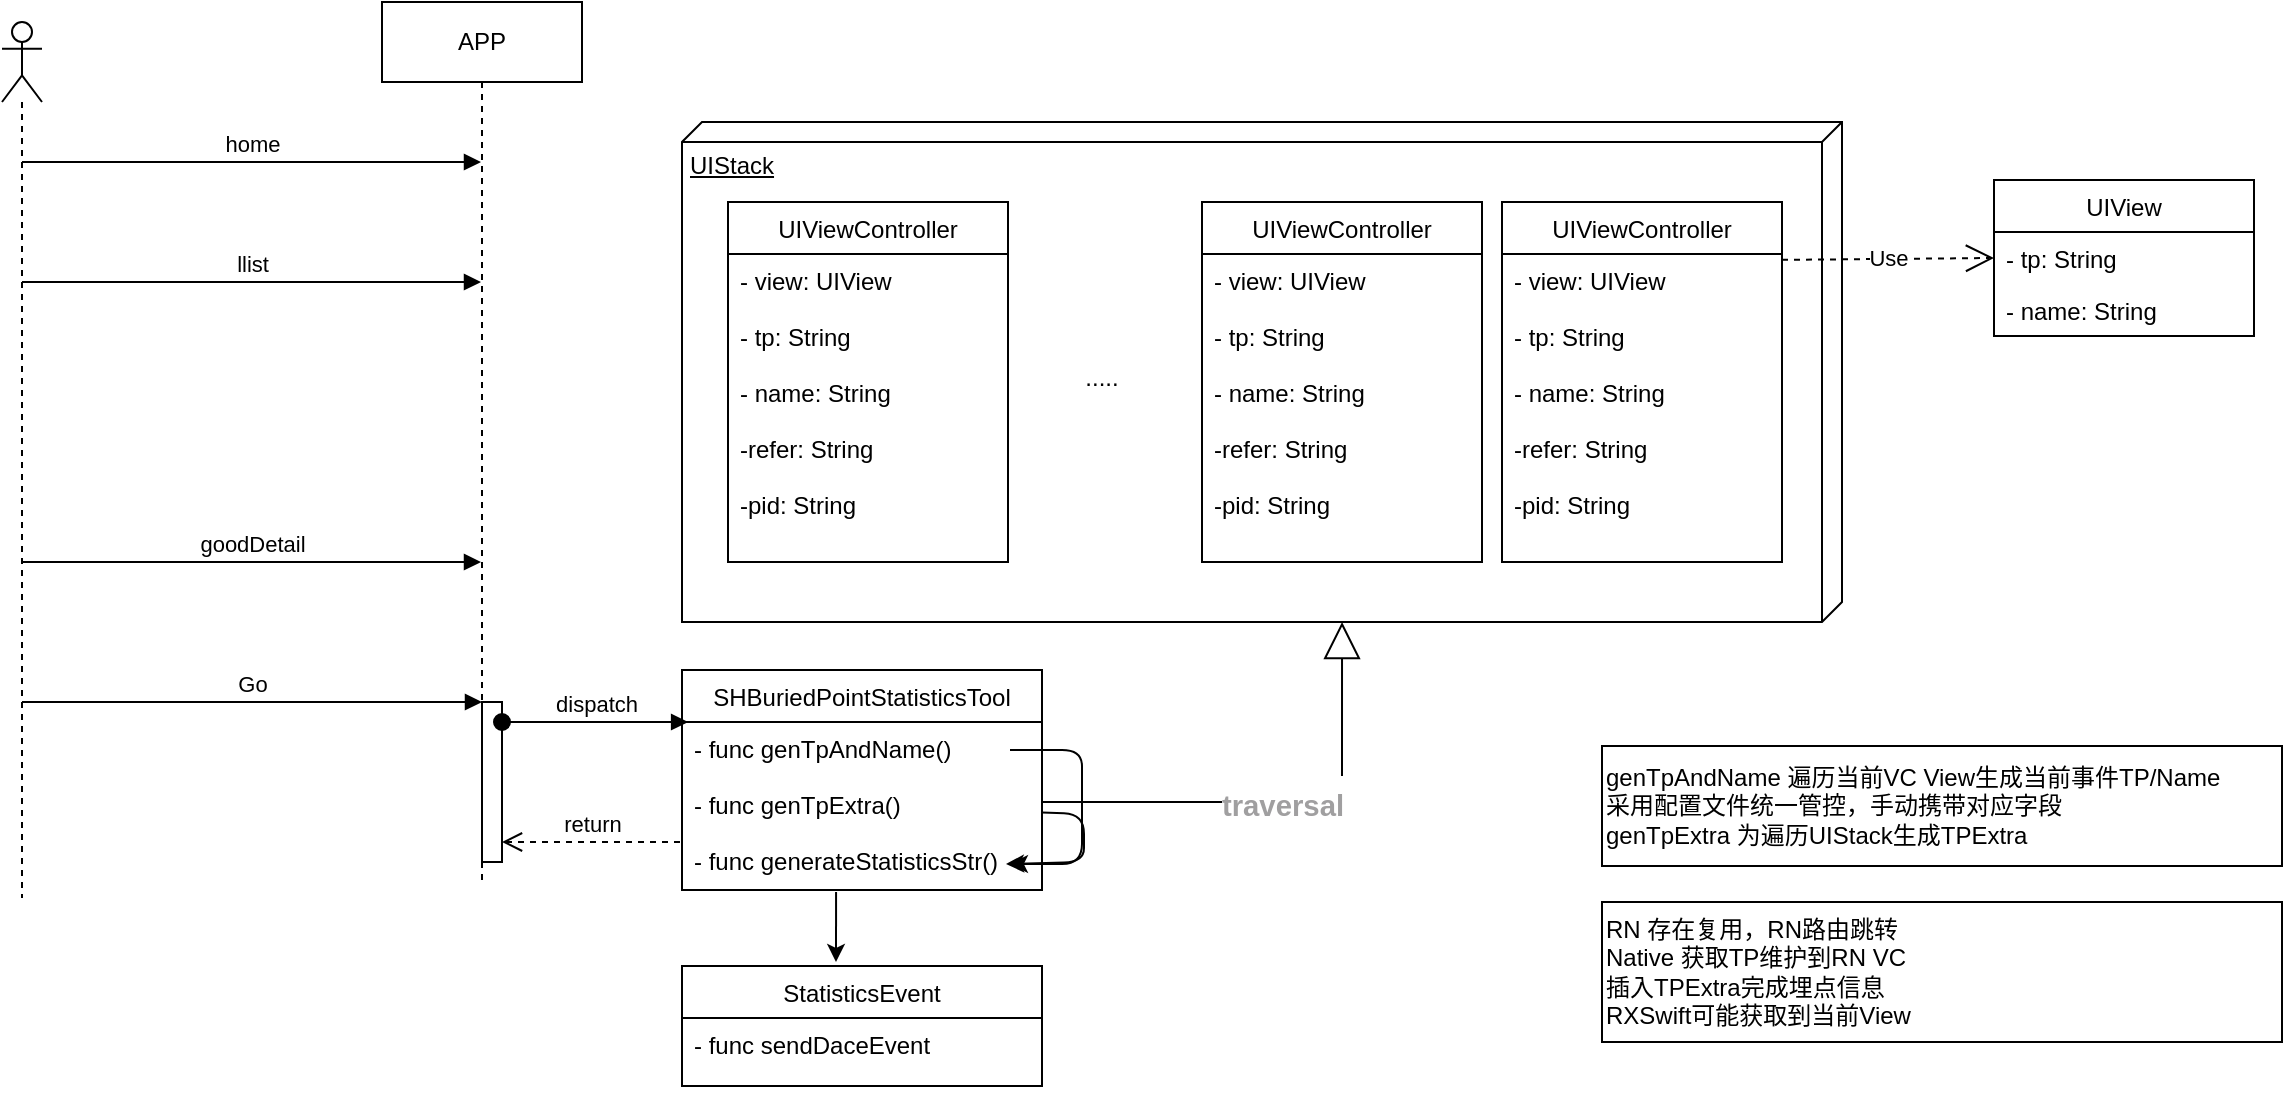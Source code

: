 <mxfile version="13.9.9" type="github">
  <diagram id="Gv3IoVOVaqEcXU43pG7Q" name="Page-1">
    <mxGraphModel dx="1287" dy="844" grid="1" gridSize="10" guides="1" tooltips="1" connect="1" arrows="1" fold="1" page="1" pageScale="1" pageWidth="827" pageHeight="1169" math="0" shadow="0">
      <root>
        <mxCell id="0" />
        <mxCell id="1" parent="0" />
        <mxCell id="ts1Hukwt0rimH9VaoT8l-34" value="UIStack" style="verticalAlign=top;align=left;spacingTop=8;spacingLeft=2;spacingRight=12;shape=cube;size=10;direction=south;fontStyle=4;html=1;" parent="1" vertex="1">
          <mxGeometry x="450" y="100" width="580" height="250" as="geometry" />
        </mxCell>
        <mxCell id="ts1Hukwt0rimH9VaoT8l-4" value="UIView" style="swimlane;fontStyle=0;childLayout=stackLayout;horizontal=1;startSize=26;fillColor=none;horizontalStack=0;resizeParent=1;resizeParentMax=0;resizeLast=0;collapsible=1;marginBottom=0;" parent="1" vertex="1">
          <mxGeometry x="1106" y="129" width="130" height="78" as="geometry" />
        </mxCell>
        <mxCell id="ts1Hukwt0rimH9VaoT8l-5" value="- tp: String" style="text;strokeColor=none;fillColor=none;align=left;verticalAlign=top;spacingLeft=4;spacingRight=4;overflow=hidden;rotatable=0;points=[[0,0.5],[1,0.5]];portConstraint=eastwest;" parent="ts1Hukwt0rimH9VaoT8l-4" vertex="1">
          <mxGeometry y="26" width="130" height="26" as="geometry" />
        </mxCell>
        <mxCell id="ts1Hukwt0rimH9VaoT8l-6" value="- name: String" style="text;strokeColor=none;fillColor=none;align=left;verticalAlign=top;spacingLeft=4;spacingRight=4;overflow=hidden;rotatable=0;points=[[0,0.5],[1,0.5]];portConstraint=eastwest;" parent="ts1Hukwt0rimH9VaoT8l-4" vertex="1">
          <mxGeometry y="52" width="130" height="26" as="geometry" />
        </mxCell>
        <mxCell id="ts1Hukwt0rimH9VaoT8l-12" value="UIViewController" style="swimlane;fontStyle=0;childLayout=stackLayout;horizontal=1;startSize=26;fillColor=none;horizontalStack=0;resizeParent=1;resizeParentMax=0;resizeLast=0;collapsible=1;marginBottom=0;" parent="1" vertex="1">
          <mxGeometry x="473" y="140" width="140" height="180" as="geometry" />
        </mxCell>
        <mxCell id="ts1Hukwt0rimH9VaoT8l-15" value="- view: UIView&#xa;&#xa;- tp: String&#xa;&#xa;- name: String&#xa;&#xa;-refer: String&#xa;&#xa;-pid: String" style="text;strokeColor=none;fillColor=none;align=left;verticalAlign=top;spacingLeft=4;spacingRight=4;overflow=hidden;rotatable=0;points=[[0,0.5],[1,0.5]];portConstraint=eastwest;" parent="ts1Hukwt0rimH9VaoT8l-12" vertex="1">
          <mxGeometry y="26" width="140" height="154" as="geometry" />
        </mxCell>
        <mxCell id="ts1Hukwt0rimH9VaoT8l-22" value="SHBuriedPointStatisticsTool" style="swimlane;fontStyle=0;childLayout=stackLayout;horizontal=1;startSize=26;fillColor=none;horizontalStack=0;resizeParent=1;resizeParentMax=0;resizeLast=0;collapsible=1;marginBottom=0;" parent="1" vertex="1">
          <mxGeometry x="450" y="374" width="180" height="110" as="geometry" />
        </mxCell>
        <mxCell id="ts1Hukwt0rimH9VaoT8l-23" value="- func genTpAndName()&#xa;&#xa;- func genTpExtra()&#xa;&#xa;- func generateStatisticsStr()" style="text;strokeColor=none;fillColor=none;align=left;verticalAlign=top;spacingLeft=4;spacingRight=4;overflow=hidden;rotatable=0;points=[[0,0.5],[1,0.5]];portConstraint=eastwest;" parent="ts1Hukwt0rimH9VaoT8l-22" vertex="1">
          <mxGeometry y="26" width="180" height="84" as="geometry" />
        </mxCell>
        <mxCell id="ts1Hukwt0rimH9VaoT8l-61" value="" style="endArrow=classic;html=1;entryX=1.022;entryY=0.845;entryDx=0;entryDy=0;entryPerimeter=0;" parent="ts1Hukwt0rimH9VaoT8l-22" edge="1">
          <mxGeometry width="50" height="50" relative="1" as="geometry">
            <mxPoint x="164" y="40" as="sourcePoint" />
            <mxPoint x="163.96" y="96.98" as="targetPoint" />
            <Array as="points">
              <mxPoint x="200" y="40" />
              <mxPoint x="200" y="56" />
              <mxPoint x="200" y="97" />
            </Array>
          </mxGeometry>
        </mxCell>
        <mxCell id="ts1Hukwt0rimH9VaoT8l-31" value="UIViewController" style="swimlane;fontStyle=0;childLayout=stackLayout;horizontal=1;startSize=26;fillColor=none;horizontalStack=0;resizeParent=1;resizeParentMax=0;resizeLast=0;collapsible=1;marginBottom=0;" parent="1" vertex="1">
          <mxGeometry x="710" y="140" width="140" height="180" as="geometry" />
        </mxCell>
        <mxCell id="ts1Hukwt0rimH9VaoT8l-32" value="- view: UIView&#xa;&#xa;- tp: String&#xa;&#xa;- name: String&#xa;&#xa;-refer: String&#xa;&#xa;-pid: String" style="text;strokeColor=none;fillColor=none;align=left;verticalAlign=top;spacingLeft=4;spacingRight=4;overflow=hidden;rotatable=0;points=[[0,0.5],[1,0.5]];portConstraint=eastwest;" parent="ts1Hukwt0rimH9VaoT8l-31" vertex="1">
          <mxGeometry y="26" width="140" height="154" as="geometry" />
        </mxCell>
        <mxCell id="ts1Hukwt0rimH9VaoT8l-29" value="UIViewController" style="swimlane;fontStyle=0;childLayout=stackLayout;horizontal=1;startSize=26;fillColor=none;horizontalStack=0;resizeParent=1;resizeParentMax=0;resizeLast=0;collapsible=1;marginBottom=0;" parent="1" vertex="1">
          <mxGeometry x="860" y="140" width="140" height="180" as="geometry" />
        </mxCell>
        <mxCell id="ts1Hukwt0rimH9VaoT8l-30" value="- view: UIView&#xa;&#xa;- tp: String&#xa;&#xa;- name: String&#xa;&#xa;-refer: String&#xa;&#xa;-pid: String" style="text;strokeColor=none;fillColor=none;align=left;verticalAlign=top;spacingLeft=4;spacingRight=4;overflow=hidden;rotatable=0;points=[[0,0.5],[1,0.5]];portConstraint=eastwest;" parent="ts1Hukwt0rimH9VaoT8l-29" vertex="1">
          <mxGeometry y="26" width="140" height="154" as="geometry" />
        </mxCell>
        <mxCell id="ts1Hukwt0rimH9VaoT8l-35" value="....." style="text;html=1;strokeColor=none;fillColor=none;align=center;verticalAlign=middle;whiteSpace=wrap;rounded=0;" parent="1" vertex="1">
          <mxGeometry x="630" y="218" width="60" height="20" as="geometry" />
        </mxCell>
        <mxCell id="ts1Hukwt0rimH9VaoT8l-36" value="" style="shape=umlLifeline;participant=umlActor;perimeter=lifelinePerimeter;whiteSpace=wrap;html=1;container=1;collapsible=0;recursiveResize=0;verticalAlign=top;spacingTop=36;outlineConnect=0;" parent="1" vertex="1">
          <mxGeometry x="110" y="50" width="20" height="438" as="geometry" />
        </mxCell>
        <mxCell id="ts1Hukwt0rimH9VaoT8l-43" value="home" style="html=1;verticalAlign=bottom;endArrow=block;" parent="ts1Hukwt0rimH9VaoT8l-36" target="ts1Hukwt0rimH9VaoT8l-39" edge="1">
          <mxGeometry width="80" relative="1" as="geometry">
            <mxPoint x="10" y="70" as="sourcePoint" />
            <mxPoint x="90" y="70" as="targetPoint" />
          </mxGeometry>
        </mxCell>
        <mxCell id="ts1Hukwt0rimH9VaoT8l-38" value="Use" style="endArrow=open;endSize=12;dashed=1;html=1;entryX=0;entryY=0.5;entryDx=0;entryDy=0;exitX=1;exitY=0.019;exitDx=0;exitDy=0;exitPerimeter=0;" parent="1" source="ts1Hukwt0rimH9VaoT8l-30" target="ts1Hukwt0rimH9VaoT8l-5" edge="1">
          <mxGeometry width="160" relative="1" as="geometry">
            <mxPoint x="980" y="170" as="sourcePoint" />
            <mxPoint x="1090" y="170" as="targetPoint" />
          </mxGeometry>
        </mxCell>
        <mxCell id="ts1Hukwt0rimH9VaoT8l-39" value="APP" style="shape=umlLifeline;perimeter=lifelinePerimeter;whiteSpace=wrap;html=1;container=1;collapsible=0;recursiveResize=0;outlineConnect=0;" parent="1" vertex="1">
          <mxGeometry x="300" y="40" width="100" height="440" as="geometry" />
        </mxCell>
        <mxCell id="ts1Hukwt0rimH9VaoT8l-54" value="" style="html=1;points=[];perimeter=orthogonalPerimeter;" parent="ts1Hukwt0rimH9VaoT8l-39" vertex="1">
          <mxGeometry x="50" y="350" width="10" height="80" as="geometry" />
        </mxCell>
        <mxCell id="ts1Hukwt0rimH9VaoT8l-57" value="dispatch" style="html=1;verticalAlign=bottom;startArrow=oval;startFill=1;endArrow=block;startSize=8;entryX=0.017;entryY=0;entryDx=0;entryDy=0;entryPerimeter=0;" parent="ts1Hukwt0rimH9VaoT8l-39" target="ts1Hukwt0rimH9VaoT8l-23" edge="1">
          <mxGeometry width="60" relative="1" as="geometry">
            <mxPoint x="60" y="360" as="sourcePoint" />
            <mxPoint x="120" y="360" as="targetPoint" />
          </mxGeometry>
        </mxCell>
        <mxCell id="ts1Hukwt0rimH9VaoT8l-58" value="return" style="html=1;verticalAlign=bottom;endArrow=open;dashed=1;endSize=8;" parent="ts1Hukwt0rimH9VaoT8l-39" edge="1">
          <mxGeometry relative="1" as="geometry">
            <mxPoint x="149" y="420" as="sourcePoint" />
            <mxPoint x="60" y="420" as="targetPoint" />
          </mxGeometry>
        </mxCell>
        <mxCell id="ts1Hukwt0rimH9VaoT8l-44" value="llist" style="html=1;verticalAlign=bottom;endArrow=block;" parent="1" edge="1">
          <mxGeometry width="80" relative="1" as="geometry">
            <mxPoint x="120" y="180" as="sourcePoint" />
            <mxPoint x="349.5" y="180" as="targetPoint" />
          </mxGeometry>
        </mxCell>
        <mxCell id="ts1Hukwt0rimH9VaoT8l-45" value="goodDetail" style="html=1;verticalAlign=bottom;endArrow=block;" parent="1" edge="1">
          <mxGeometry width="80" relative="1" as="geometry">
            <mxPoint x="120" y="320" as="sourcePoint" />
            <mxPoint x="349.5" y="320" as="targetPoint" />
          </mxGeometry>
        </mxCell>
        <mxCell id="ts1Hukwt0rimH9VaoT8l-46" value="Go" style="html=1;verticalAlign=bottom;endArrow=block;" parent="1" target="ts1Hukwt0rimH9VaoT8l-54" edge="1">
          <mxGeometry width="80" relative="1" as="geometry">
            <mxPoint x="120" y="390" as="sourcePoint" />
            <mxPoint x="349.5" y="390" as="targetPoint" />
          </mxGeometry>
        </mxCell>
        <mxCell id="ts1Hukwt0rimH9VaoT8l-62" value="" style="endArrow=classic;html=1;entryX=0.9;entryY=0.988;entryDx=0;entryDy=0;entryPerimeter=0;" parent="1" source="ts1Hukwt0rimH9VaoT8l-23" edge="1">
          <mxGeometry width="50" height="50" relative="1" as="geometry">
            <mxPoint x="612.98" y="430.028" as="sourcePoint" />
            <mxPoint x="612" y="470.992" as="targetPoint" />
            <Array as="points">
              <mxPoint x="651" y="446" />
              <mxPoint x="651" y="470" />
            </Array>
          </mxGeometry>
        </mxCell>
        <mxCell id="ts1Hukwt0rimH9VaoT8l-63" value="StatisticsEvent" style="swimlane;fontStyle=0;childLayout=stackLayout;horizontal=1;startSize=26;fillColor=none;horizontalStack=0;resizeParent=1;resizeParentMax=0;resizeLast=0;collapsible=1;marginBottom=0;" parent="1" vertex="1">
          <mxGeometry x="450" y="522" width="180" height="60" as="geometry" />
        </mxCell>
        <mxCell id="ts1Hukwt0rimH9VaoT8l-64" value="- func sendDaceEvent&#xa;" style="text;strokeColor=none;fillColor=none;align=left;verticalAlign=top;spacingLeft=4;spacingRight=4;overflow=hidden;rotatable=0;points=[[0,0.5],[1,0.5]];portConstraint=eastwest;" parent="ts1Hukwt0rimH9VaoT8l-63" vertex="1">
          <mxGeometry y="26" width="180" height="34" as="geometry" />
        </mxCell>
        <mxCell id="ts1Hukwt0rimH9VaoT8l-67" value="" style="endArrow=classic;html=1;exitX=0.428;exitY=1.012;exitDx=0;exitDy=0;exitPerimeter=0;" parent="1" source="ts1Hukwt0rimH9VaoT8l-23" edge="1">
          <mxGeometry width="50" height="50" relative="1" as="geometry">
            <mxPoint x="660" y="550" as="sourcePoint" />
            <mxPoint x="527" y="520" as="targetPoint" />
          </mxGeometry>
        </mxCell>
        <mxCell id="ts1Hukwt0rimH9VaoT8l-68" value="&lt;h1 id=&quot;titleHeading&quot; style=&quot;margin: 0px ; background-position: 0px 0px&quot;&gt;&lt;font color=&quot;#a09fa0&quot; face=&quot;helvetica, lucida grande, lucida, verdana, sans-serif&quot;&gt;&lt;span style=&quot;font-size: 14.667px&quot;&gt;traversal&lt;/span&gt;&lt;/font&gt;&lt;br&gt;&lt;/h1&gt;" style="endArrow=block;endSize=16;endFill=0;html=1;entryX=1;entryY=0.431;entryDx=0;entryDy=0;entryPerimeter=0;" parent="1" target="ts1Hukwt0rimH9VaoT8l-34" edge="1">
          <mxGeometry width="160" relative="1" as="geometry">
            <mxPoint x="630" y="440" as="sourcePoint" />
            <mxPoint x="790" y="440" as="targetPoint" />
            <Array as="points">
              <mxPoint x="780" y="440" />
            </Array>
          </mxGeometry>
        </mxCell>
        <mxCell id="ts1Hukwt0rimH9VaoT8l-69" value="&lt;span&gt;genTpAndName 遍历当前VC View生成当前事件TP/Name&lt;br&gt;采用配置文件统一管控，手动携带对应字段&lt;br&gt;&lt;/span&gt;&lt;span&gt;genTpExtra 为遍历UIStack生成TPExtra&lt;/span&gt;&lt;span&gt;&lt;br&gt;&lt;/span&gt;" style="rounded=0;whiteSpace=wrap;html=1;align=left;" parent="1" vertex="1">
          <mxGeometry x="910" y="412" width="340" height="60" as="geometry" />
        </mxCell>
        <mxCell id="ts1Hukwt0rimH9VaoT8l-70" value="&lt;span style=&quot;&quot;&gt;RN 存在复用，RN路由跳转&lt;br&gt;Native 获取TP维护到RN VC&lt;br&gt;插入TPExtra完成埋点信息&lt;br&gt;RXSwift可能获取到当前View&lt;br&gt;&lt;/span&gt;" style="rounded=0;whiteSpace=wrap;html=1;align=left;" parent="1" vertex="1">
          <mxGeometry x="910" y="490" width="340" height="70" as="geometry" />
        </mxCell>
      </root>
    </mxGraphModel>
  </diagram>
</mxfile>
